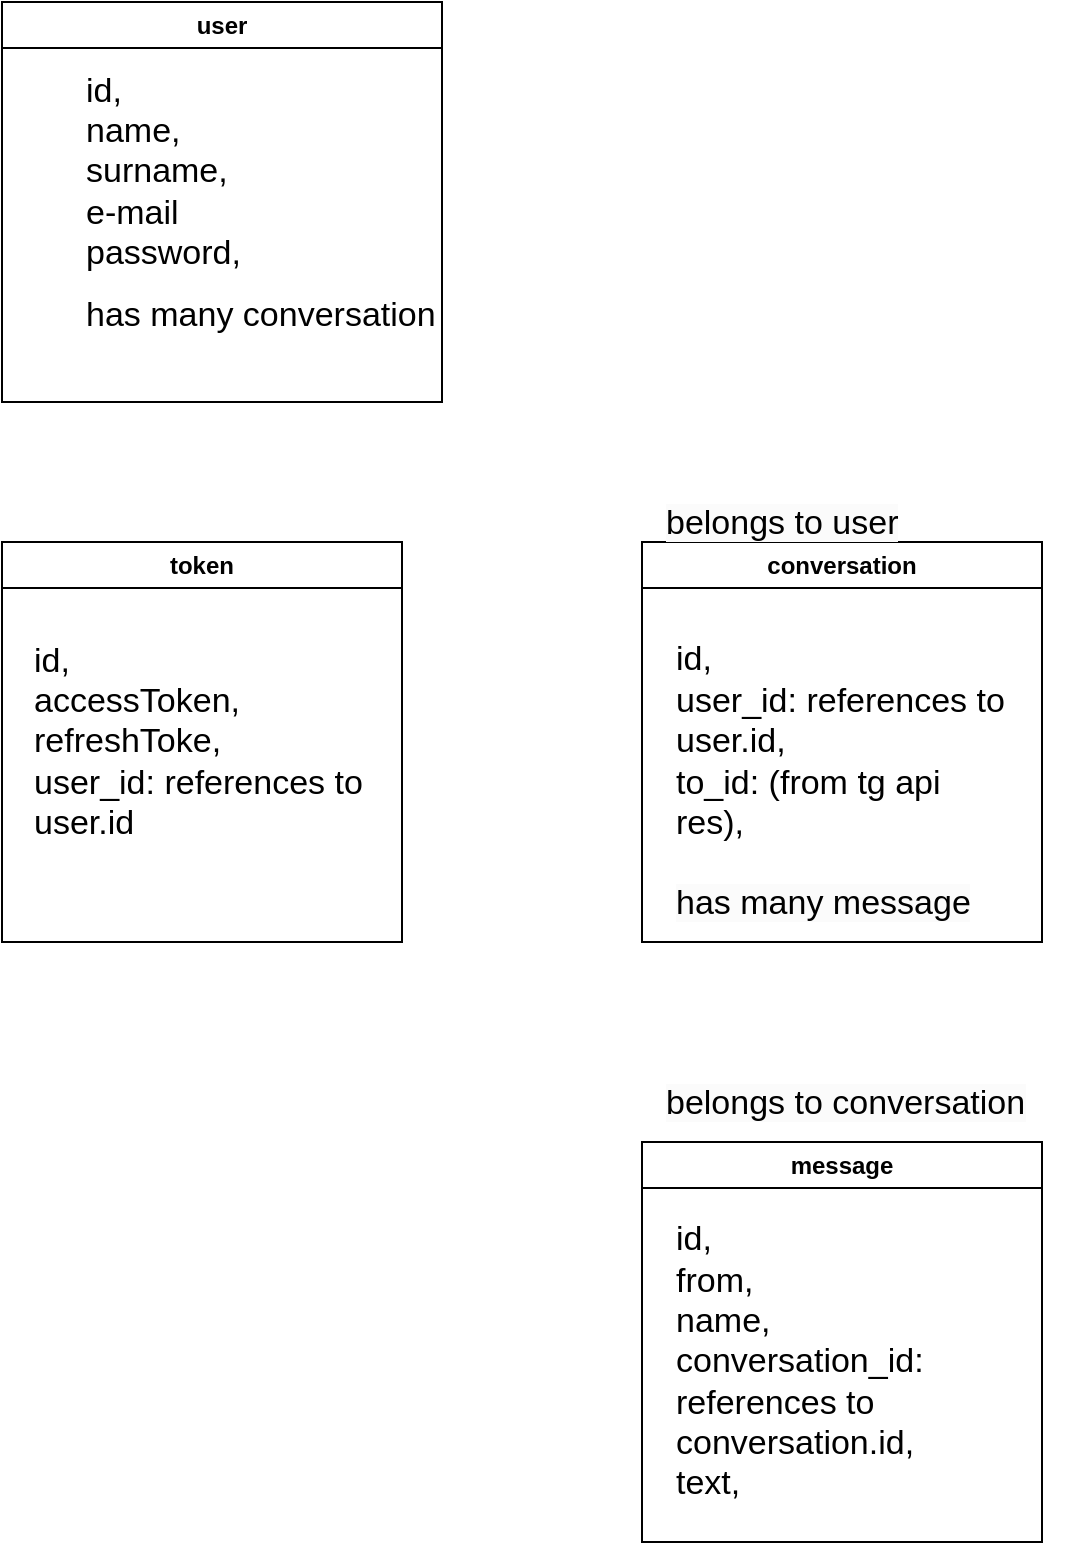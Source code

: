 <mxfile version="22.0.8" type="github">
  <diagram name="Страница — 1" id="BuUBem0ewHwfyIRjRMvE">
    <mxGraphModel dx="1105" dy="562" grid="1" gridSize="10" guides="1" tooltips="1" connect="1" arrows="1" fold="1" page="1" pageScale="1" pageWidth="827" pageHeight="1169" math="0" shadow="0">
      <root>
        <mxCell id="0" />
        <mxCell id="1" parent="0" />
        <mxCell id="44ufFwkmmPq3kVpbUtVz-3" value="user" style="swimlane;whiteSpace=wrap;html=1;" vertex="1" parent="1">
          <mxGeometry x="70" y="250" width="220" height="200" as="geometry" />
        </mxCell>
        <mxCell id="44ufFwkmmPq3kVpbUtVz-4" value="&lt;div style=&quot;font-size: 17px;&quot;&gt;&lt;span style=&quot;background-color: initial;&quot;&gt;&lt;font style=&quot;font-size: 17px;&quot;&gt;id,&lt;/font&gt;&lt;/span&gt;&lt;/div&gt;&lt;div style=&quot;font-size: 17px;&quot;&gt;&lt;span style=&quot;background-color: initial;&quot;&gt;&lt;font style=&quot;font-size: 17px;&quot;&gt;name,&lt;/font&gt;&lt;/span&gt;&lt;/div&gt;&lt;div style=&quot;font-size: 17px;&quot;&gt;&lt;span style=&quot;background-color: initial;&quot;&gt;&lt;font style=&quot;font-size: 17px;&quot;&gt;surname,&lt;/font&gt;&lt;/span&gt;&lt;/div&gt;&lt;div style=&quot;font-size: 17px;&quot;&gt;&lt;span style=&quot;background-color: initial;&quot;&gt;&lt;font style=&quot;font-size: 17px;&quot;&gt;e-mail&lt;/font&gt;&lt;/span&gt;&lt;/div&gt;&lt;div style=&quot;font-size: 17px;&quot;&gt;&lt;span style=&quot;background-color: initial;&quot;&gt;&lt;font style=&quot;font-size: 17px;&quot;&gt;password,&lt;/font&gt;&lt;/span&gt;&lt;/div&gt;" style="text;strokeColor=none;align=left;fillColor=none;html=1;verticalAlign=middle;whiteSpace=wrap;rounded=0;" vertex="1" parent="44ufFwkmmPq3kVpbUtVz-3">
          <mxGeometry x="40" y="60" width="60" height="50" as="geometry" />
        </mxCell>
        <mxCell id="44ufFwkmmPq3kVpbUtVz-12" value="&lt;span style=&quot;font-size: 17px;&quot;&gt;has many conversation&lt;/span&gt;" style="text;whiteSpace=wrap;html=1;" vertex="1" parent="44ufFwkmmPq3kVpbUtVz-3">
          <mxGeometry x="40" y="140" width="200" height="40" as="geometry" />
        </mxCell>
        <mxCell id="44ufFwkmmPq3kVpbUtVz-6" value="token" style="swimlane;whiteSpace=wrap;html=1;startSize=23;" vertex="1" parent="1">
          <mxGeometry x="70" y="520" width="200" height="200" as="geometry" />
        </mxCell>
        <mxCell id="44ufFwkmmPq3kVpbUtVz-7" value="&lt;div style=&quot;font-size: 17px;&quot;&gt;&lt;span style=&quot;background-color: initial;&quot;&gt;&lt;font style=&quot;font-size: 17px;&quot;&gt;id,&lt;/font&gt;&lt;/span&gt;&lt;/div&gt;&lt;div style=&quot;font-size: 17px;&quot;&gt;accessToken,&amp;nbsp;&lt;br&gt;refreshToke,&lt;/div&gt;&lt;div style=&quot;font-size: 17px;&quot;&gt;&lt;span style=&quot;background-color: initial;&quot;&gt;&lt;font style=&quot;font-size: 17px;&quot;&gt;user_id: references to user.id&lt;/font&gt;&lt;/span&gt;&lt;/div&gt;" style="text;strokeColor=none;align=left;fillColor=none;html=1;verticalAlign=middle;whiteSpace=wrap;rounded=0;" vertex="1" parent="44ufFwkmmPq3kVpbUtVz-6">
          <mxGeometry x="14" y="75" width="170" height="50" as="geometry" />
        </mxCell>
        <mxCell id="44ufFwkmmPq3kVpbUtVz-9" value="conversation" style="swimlane;whiteSpace=wrap;html=1;startSize=23;" vertex="1" parent="1">
          <mxGeometry x="390" y="520" width="200" height="200" as="geometry" />
        </mxCell>
        <mxCell id="44ufFwkmmPq3kVpbUtVz-10" value="&lt;div style=&quot;font-size: 17px;&quot;&gt;&lt;span style=&quot;background-color: initial;&quot;&gt;&lt;font style=&quot;font-size: 17px;&quot;&gt;id,&lt;/font&gt;&lt;/span&gt;&lt;/div&gt;&lt;div style=&quot;font-size: 17px;&quot;&gt;user_id: references to user.id,&amp;nbsp;&lt;/div&gt;&lt;div style=&quot;font-size: 17px;&quot;&gt;to_id: (from tg api res),&lt;br&gt;&lt;br&gt;&lt;/div&gt;" style="text;strokeColor=none;align=left;fillColor=none;html=1;verticalAlign=middle;whiteSpace=wrap;rounded=0;" vertex="1" parent="44ufFwkmmPq3kVpbUtVz-9">
          <mxGeometry x="15" y="85" width="170" height="50" as="geometry" />
        </mxCell>
        <mxCell id="44ufFwkmmPq3kVpbUtVz-17" value="&lt;br&gt;&lt;span style=&quot;color: rgb(0, 0, 0); font-family: Helvetica; font-size: 17px; font-style: normal; font-variant-ligatures: normal; font-variant-caps: normal; font-weight: 400; letter-spacing: normal; orphans: 2; text-align: left; text-indent: 0px; text-transform: none; widows: 2; word-spacing: 0px; -webkit-text-stroke-width: 0px; background-color: rgb(251, 251, 251); text-decoration-thickness: initial; text-decoration-style: initial; text-decoration-color: initial; float: none; display: inline !important;&quot;&gt;has many message&lt;/span&gt;" style="text;whiteSpace=wrap;html=1;" vertex="1" parent="44ufFwkmmPq3kVpbUtVz-9">
          <mxGeometry x="15" y="150" width="200" height="40" as="geometry" />
        </mxCell>
        <mxCell id="44ufFwkmmPq3kVpbUtVz-11" value="&#xa;&lt;span style=&quot;color: rgb(0, 0, 0); font-family: Helvetica; font-size: 17px; font-style: normal; font-variant-ligatures: normal; font-variant-caps: normal; font-weight: 400; letter-spacing: normal; orphans: 2; text-align: left; text-indent: 0px; text-transform: none; widows: 2; word-spacing: 0px; -webkit-text-stroke-width: 0px; background-color: rgb(251, 251, 251); text-decoration-thickness: initial; text-decoration-style: initial; text-decoration-color: initial; float: none; display: inline !important;&quot;&gt;belongs to user&lt;/span&gt;&#xa;&#xa;" style="text;whiteSpace=wrap;html=1;" vertex="1" parent="1">
          <mxGeometry x="400" y="480" width="200" height="40" as="geometry" />
        </mxCell>
        <mxCell id="44ufFwkmmPq3kVpbUtVz-13" value="message" style="swimlane;whiteSpace=wrap;html=1;startSize=23;" vertex="1" parent="1">
          <mxGeometry x="390" y="820" width="200" height="200" as="geometry" />
        </mxCell>
        <mxCell id="44ufFwkmmPq3kVpbUtVz-14" value="&lt;div style=&quot;font-size: 17px;&quot;&gt;&lt;span style=&quot;background-color: initial;&quot;&gt;&lt;font style=&quot;font-size: 17px;&quot;&gt;id,&lt;/font&gt;&lt;/span&gt;&lt;/div&gt;&lt;div style=&quot;font-size: 17px;&quot;&gt;from,&lt;br&gt;name,&lt;br&gt;conversation_id: references to conversation.id,&lt;br&gt;text,&amp;nbsp;&lt;/div&gt;" style="text;strokeColor=none;align=left;fillColor=none;html=1;verticalAlign=middle;whiteSpace=wrap;rounded=0;" vertex="1" parent="44ufFwkmmPq3kVpbUtVz-13">
          <mxGeometry x="15" y="85" width="170" height="50" as="geometry" />
        </mxCell>
        <mxCell id="44ufFwkmmPq3kVpbUtVz-16" value="&lt;br&gt;&lt;span style=&quot;color: rgb(0, 0, 0); font-family: Helvetica; font-size: 17px; font-style: normal; font-variant-ligatures: normal; font-variant-caps: normal; font-weight: 400; letter-spacing: normal; orphans: 2; text-align: left; text-indent: 0px; text-transform: none; widows: 2; word-spacing: 0px; -webkit-text-stroke-width: 0px; background-color: rgb(251, 251, 251); text-decoration-thickness: initial; text-decoration-style: initial; text-decoration-color: initial; float: none; display: inline !important;&quot;&gt;belongs to conversation&lt;/span&gt;&lt;br&gt;" style="text;whiteSpace=wrap;html=1;" vertex="1" parent="1">
          <mxGeometry x="400" y="770" width="200" height="40" as="geometry" />
        </mxCell>
      </root>
    </mxGraphModel>
  </diagram>
</mxfile>

